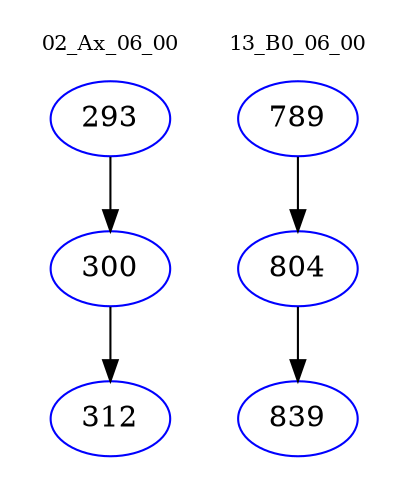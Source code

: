 digraph{
subgraph cluster_0 {
color = white
label = "02_Ax_06_00";
fontsize=10;
T0_293 [label="293", color="blue"]
T0_293 -> T0_300 [color="black"]
T0_300 [label="300", color="blue"]
T0_300 -> T0_312 [color="black"]
T0_312 [label="312", color="blue"]
}
subgraph cluster_1 {
color = white
label = "13_B0_06_00";
fontsize=10;
T1_789 [label="789", color="blue"]
T1_789 -> T1_804 [color="black"]
T1_804 [label="804", color="blue"]
T1_804 -> T1_839 [color="black"]
T1_839 [label="839", color="blue"]
}
}
